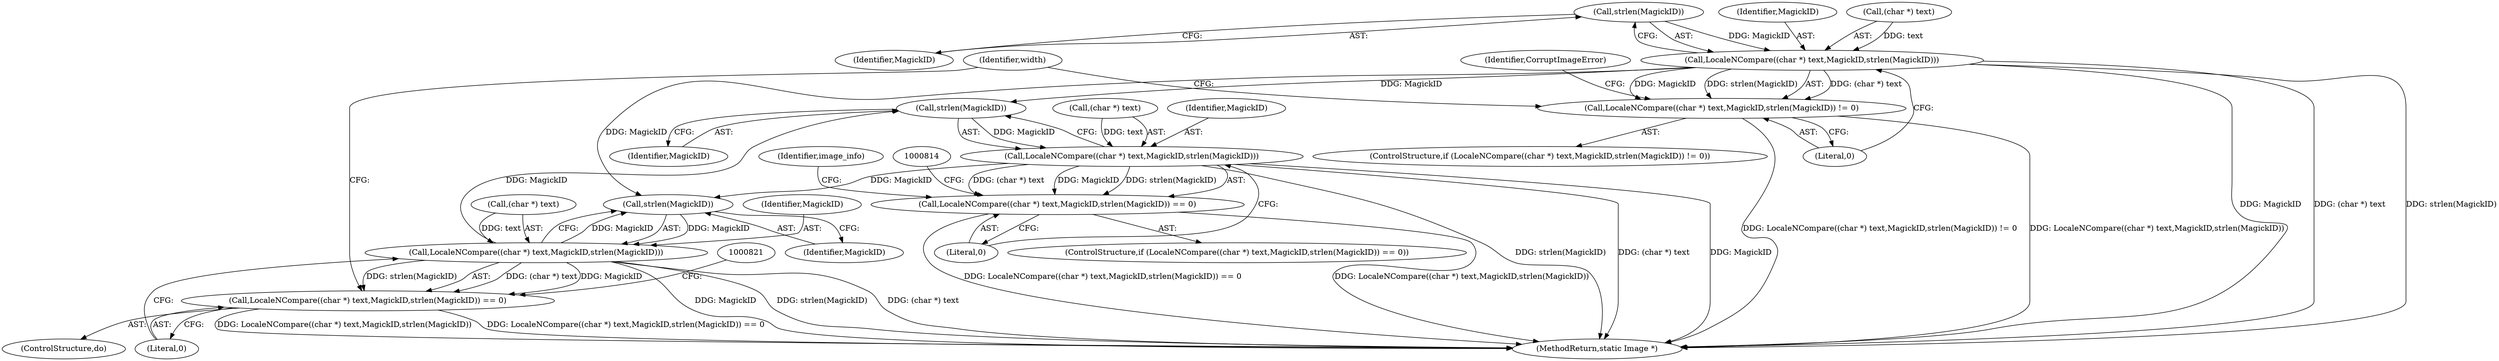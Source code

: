 digraph "0_ImageMagick_83e0f8ffd7eeb7661b0ff83257da23d24ca7f078@API" {
"1000207" [label="(Call,strlen(MagickID))"];
"1000202" [label="(Call,LocaleNCompare((char *) text,MagickID,strlen(MagickID)))"];
"1000201" [label="(Call,LocaleNCompare((char *) text,MagickID,strlen(MagickID)) != 0)"];
"1000769" [label="(Call,strlen(MagickID))"];
"1000764" [label="(Call,LocaleNCompare((char *) text,MagickID,strlen(MagickID)))"];
"1000763" [label="(Call,LocaleNCompare((char *) text,MagickID,strlen(MagickID)) == 0)"];
"1000817" [label="(Call,strlen(MagickID))"];
"1000812" [label="(Call,LocaleNCompare((char *) text,MagickID,strlen(MagickID)))"];
"1000811" [label="(Call,LocaleNCompare((char *) text,MagickID,strlen(MagickID)) == 0)"];
"1000818" [label="(Identifier,MagickID)"];
"1000813" [label="(Call,(char *) text)"];
"1000206" [label="(Identifier,MagickID)"];
"1000817" [label="(Call,strlen(MagickID))"];
"1000203" [label="(Call,(char *) text)"];
"1000774" [label="(Identifier,image_info)"];
"1000211" [label="(Identifier,CorruptImageError)"];
"1000208" [label="(Identifier,MagickID)"];
"1000202" [label="(Call,LocaleNCompare((char *) text,MagickID,strlen(MagickID)))"];
"1000771" [label="(Literal,0)"];
"1000763" [label="(Call,LocaleNCompare((char *) text,MagickID,strlen(MagickID)) == 0)"];
"1000816" [label="(Identifier,MagickID)"];
"1000213" [label="(ControlStructure,do)"];
"1000770" [label="(Identifier,MagickID)"];
"1000201" [label="(Call,LocaleNCompare((char *) text,MagickID,strlen(MagickID)) != 0)"];
"1000207" [label="(Call,strlen(MagickID))"];
"1000216" [label="(Identifier,width)"];
"1000200" [label="(ControlStructure,if (LocaleNCompare((char *) text,MagickID,strlen(MagickID)) != 0))"];
"1000209" [label="(Literal,0)"];
"1000769" [label="(Call,strlen(MagickID))"];
"1000764" [label="(Call,LocaleNCompare((char *) text,MagickID,strlen(MagickID)))"];
"1000819" [label="(Literal,0)"];
"1000827" [label="(MethodReturn,static Image *)"];
"1000812" [label="(Call,LocaleNCompare((char *) text,MagickID,strlen(MagickID)))"];
"1000811" [label="(Call,LocaleNCompare((char *) text,MagickID,strlen(MagickID)) == 0)"];
"1000768" [label="(Identifier,MagickID)"];
"1000765" [label="(Call,(char *) text)"];
"1000762" [label="(ControlStructure,if (LocaleNCompare((char *) text,MagickID,strlen(MagickID)) == 0))"];
"1000207" -> "1000202"  [label="AST: "];
"1000207" -> "1000208"  [label="CFG: "];
"1000208" -> "1000207"  [label="AST: "];
"1000202" -> "1000207"  [label="CFG: "];
"1000207" -> "1000202"  [label="DDG: MagickID"];
"1000202" -> "1000201"  [label="AST: "];
"1000203" -> "1000202"  [label="AST: "];
"1000206" -> "1000202"  [label="AST: "];
"1000209" -> "1000202"  [label="CFG: "];
"1000202" -> "1000827"  [label="DDG: MagickID"];
"1000202" -> "1000827"  [label="DDG: (char *) text"];
"1000202" -> "1000827"  [label="DDG: strlen(MagickID)"];
"1000202" -> "1000201"  [label="DDG: (char *) text"];
"1000202" -> "1000201"  [label="DDG: MagickID"];
"1000202" -> "1000201"  [label="DDG: strlen(MagickID)"];
"1000203" -> "1000202"  [label="DDG: text"];
"1000202" -> "1000769"  [label="DDG: MagickID"];
"1000202" -> "1000817"  [label="DDG: MagickID"];
"1000201" -> "1000200"  [label="AST: "];
"1000201" -> "1000209"  [label="CFG: "];
"1000209" -> "1000201"  [label="AST: "];
"1000211" -> "1000201"  [label="CFG: "];
"1000216" -> "1000201"  [label="CFG: "];
"1000201" -> "1000827"  [label="DDG: LocaleNCompare((char *) text,MagickID,strlen(MagickID)) != 0"];
"1000201" -> "1000827"  [label="DDG: LocaleNCompare((char *) text,MagickID,strlen(MagickID))"];
"1000769" -> "1000764"  [label="AST: "];
"1000769" -> "1000770"  [label="CFG: "];
"1000770" -> "1000769"  [label="AST: "];
"1000764" -> "1000769"  [label="CFG: "];
"1000769" -> "1000764"  [label="DDG: MagickID"];
"1000812" -> "1000769"  [label="DDG: MagickID"];
"1000764" -> "1000763"  [label="AST: "];
"1000765" -> "1000764"  [label="AST: "];
"1000768" -> "1000764"  [label="AST: "];
"1000771" -> "1000764"  [label="CFG: "];
"1000764" -> "1000827"  [label="DDG: strlen(MagickID)"];
"1000764" -> "1000827"  [label="DDG: (char *) text"];
"1000764" -> "1000827"  [label="DDG: MagickID"];
"1000764" -> "1000763"  [label="DDG: (char *) text"];
"1000764" -> "1000763"  [label="DDG: MagickID"];
"1000764" -> "1000763"  [label="DDG: strlen(MagickID)"];
"1000765" -> "1000764"  [label="DDG: text"];
"1000764" -> "1000817"  [label="DDG: MagickID"];
"1000763" -> "1000762"  [label="AST: "];
"1000763" -> "1000771"  [label="CFG: "];
"1000771" -> "1000763"  [label="AST: "];
"1000814" -> "1000763"  [label="CFG: "];
"1000774" -> "1000763"  [label="CFG: "];
"1000763" -> "1000827"  [label="DDG: LocaleNCompare((char *) text,MagickID,strlen(MagickID)) == 0"];
"1000763" -> "1000827"  [label="DDG: LocaleNCompare((char *) text,MagickID,strlen(MagickID))"];
"1000817" -> "1000812"  [label="AST: "];
"1000817" -> "1000818"  [label="CFG: "];
"1000818" -> "1000817"  [label="AST: "];
"1000812" -> "1000817"  [label="CFG: "];
"1000817" -> "1000812"  [label="DDG: MagickID"];
"1000812" -> "1000817"  [label="DDG: MagickID"];
"1000812" -> "1000811"  [label="AST: "];
"1000813" -> "1000812"  [label="AST: "];
"1000816" -> "1000812"  [label="AST: "];
"1000819" -> "1000812"  [label="CFG: "];
"1000812" -> "1000827"  [label="DDG: MagickID"];
"1000812" -> "1000827"  [label="DDG: strlen(MagickID)"];
"1000812" -> "1000827"  [label="DDG: (char *) text"];
"1000812" -> "1000811"  [label="DDG: (char *) text"];
"1000812" -> "1000811"  [label="DDG: MagickID"];
"1000812" -> "1000811"  [label="DDG: strlen(MagickID)"];
"1000813" -> "1000812"  [label="DDG: text"];
"1000811" -> "1000213"  [label="AST: "];
"1000811" -> "1000819"  [label="CFG: "];
"1000819" -> "1000811"  [label="AST: "];
"1000216" -> "1000811"  [label="CFG: "];
"1000821" -> "1000811"  [label="CFG: "];
"1000811" -> "1000827"  [label="DDG: LocaleNCompare((char *) text,MagickID,strlen(MagickID)) == 0"];
"1000811" -> "1000827"  [label="DDG: LocaleNCompare((char *) text,MagickID,strlen(MagickID))"];
}
